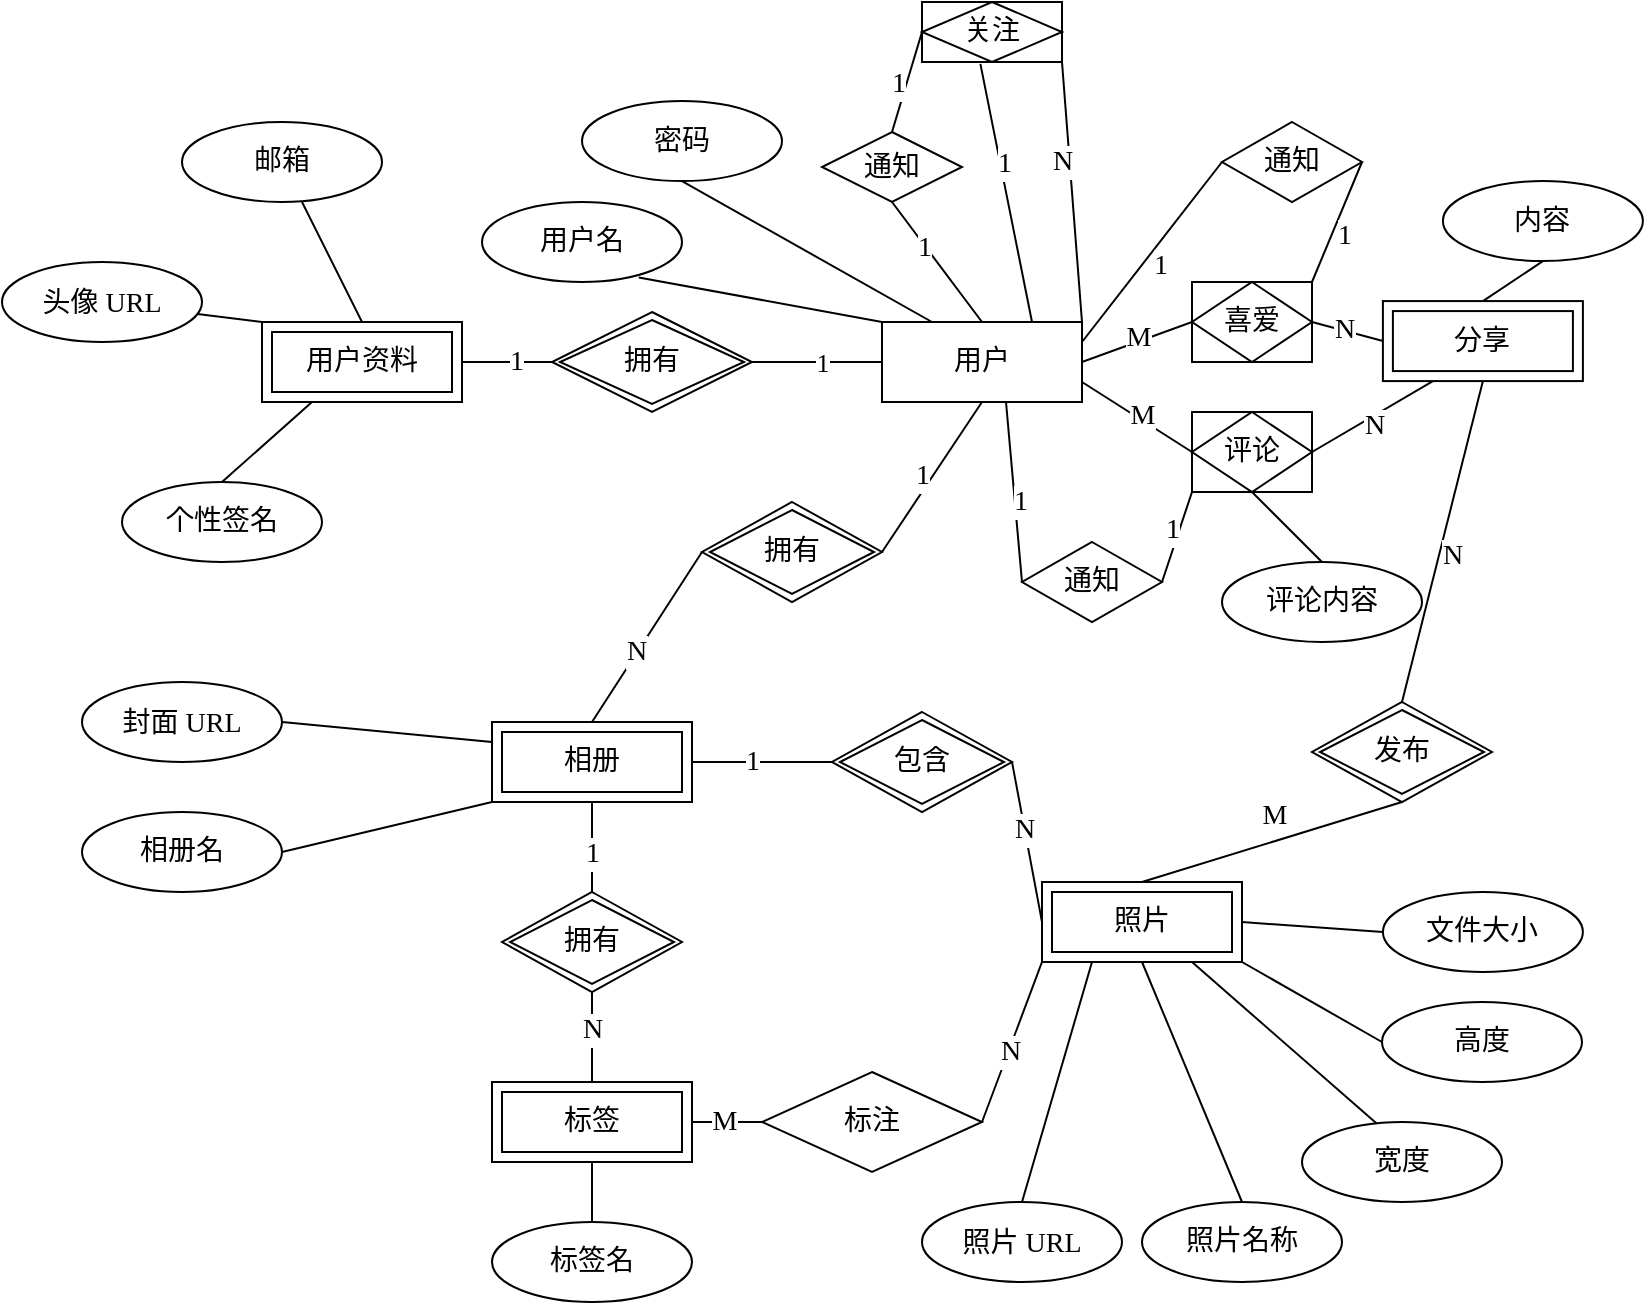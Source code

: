 <mxfile version="21.3.0" type="github">
  <diagram id="R2lEEEUBdFMjLlhIrx00" name="Page-1">
    <mxGraphModel dx="1283" dy="749" grid="1" gridSize="10" guides="1" tooltips="1" connect="1" arrows="1" fold="1" page="1" pageScale="1" pageWidth="850" pageHeight="1100" math="0" shadow="0" extFonts="Permanent Marker^https://fonts.googleapis.com/css?family=Permanent+Marker">
      <root>
        <mxCell id="0" />
        <mxCell id="1" parent="0" />
        <mxCell id="U6xVS8FBkHO1pYgC3Y__-1" value="&lt;font face=&quot;宋体&quot;&gt;&lt;span style=&quot;font-size: 14px;&quot;&gt;用户&lt;/span&gt;&lt;/font&gt;" style="whiteSpace=wrap;html=1;align=center;" parent="1" vertex="1">
          <mxGeometry x="450" y="190" width="100" height="40" as="geometry" />
        </mxCell>
        <mxCell id="U6xVS8FBkHO1pYgC3Y__-4" value="&lt;font face=&quot;宋体&quot;&gt;&lt;font style=&quot;font-size: 14px;&quot;&gt;用户&lt;/font&gt;&lt;font style=&quot;font-size: 14px;&quot;&gt;名&lt;/font&gt;&lt;/font&gt;" style="ellipse;whiteSpace=wrap;html=1;align=center;" parent="1" vertex="1">
          <mxGeometry x="250" y="130" width="100" height="40" as="geometry" />
        </mxCell>
        <mxCell id="U6xVS8FBkHO1pYgC3Y__-5" value="&lt;font face=&quot;宋体&quot;&gt;&lt;span style=&quot;font-size: 14px;&quot;&gt;密码&lt;/span&gt;&lt;/font&gt;" style="ellipse;whiteSpace=wrap;html=1;align=center;" parent="1" vertex="1">
          <mxGeometry x="300" y="79.54" width="100" height="40" as="geometry" />
        </mxCell>
        <mxCell id="U6xVS8FBkHO1pYgC3Y__-6" value="&lt;span style=&quot;font-size: 14px;&quot;&gt;&lt;font face=&quot;宋体&quot;&gt;头像&lt;/font&gt;&lt;font face=&quot;Times New Roman&quot;&gt;&amp;nbsp;URL&lt;/font&gt;&lt;/span&gt;" style="ellipse;whiteSpace=wrap;html=1;align=center;" parent="1" vertex="1">
          <mxGeometry x="10" y="160" width="100" height="40" as="geometry" />
        </mxCell>
        <mxCell id="U6xVS8FBkHO1pYgC3Y__-8" value="&lt;font face=&quot;宋体&quot;&gt;&lt;span style=&quot;font-size: 14px;&quot;&gt;邮箱&lt;/span&gt;&lt;/font&gt;" style="ellipse;whiteSpace=wrap;html=1;align=center;" parent="1" vertex="1">
          <mxGeometry x="100" y="90" width="100" height="40" as="geometry" />
        </mxCell>
        <mxCell id="U6xVS8FBkHO1pYgC3Y__-10" value="&lt;font face=&quot;宋体&quot;&gt;&lt;span style=&quot;font-size: 14px;&quot;&gt;个性签名&lt;/span&gt;&lt;/font&gt;" style="ellipse;whiteSpace=wrap;html=1;align=center;" parent="1" vertex="1">
          <mxGeometry x="70" y="270" width="100" height="40" as="geometry" />
        </mxCell>
        <mxCell id="U6xVS8FBkHO1pYgC3Y__-11" value="" style="endArrow=none;html=1;rounded=0;exitX=0.5;exitY=0;exitDx=0;exitDy=0;" parent="1" source="U6xVS8FBkHO1pYgC3Y__-24" edge="1">
          <mxGeometry relative="1" as="geometry">
            <mxPoint x="190" y="190" as="sourcePoint" />
            <mxPoint x="160" y="130" as="targetPoint" />
          </mxGeometry>
        </mxCell>
        <mxCell id="U6xVS8FBkHO1pYgC3Y__-12" value="" style="endArrow=none;html=1;rounded=0;exitX=0;exitY=0;exitDx=0;exitDy=0;" parent="1" source="U6xVS8FBkHO1pYgC3Y__-24" target="U6xVS8FBkHO1pYgC3Y__-6" edge="1">
          <mxGeometry relative="1" as="geometry">
            <mxPoint x="140" y="190" as="sourcePoint" />
            <mxPoint x="460" y="280" as="targetPoint" />
          </mxGeometry>
        </mxCell>
        <mxCell id="U6xVS8FBkHO1pYgC3Y__-15" value="" style="endArrow=none;html=1;rounded=0;entryX=0.25;entryY=1;entryDx=0;entryDy=0;exitX=0.5;exitY=0;exitDx=0;exitDy=0;" parent="1" source="U6xVS8FBkHO1pYgC3Y__-10" target="U6xVS8FBkHO1pYgC3Y__-24" edge="1">
          <mxGeometry relative="1" as="geometry">
            <mxPoint x="100" y="250" as="sourcePoint" />
            <mxPoint x="165" y="230" as="targetPoint" />
          </mxGeometry>
        </mxCell>
        <mxCell id="U6xVS8FBkHO1pYgC3Y__-16" value="" style="endArrow=none;html=1;rounded=0;exitX=0;exitY=0;exitDx=0;exitDy=0;entryX=0.784;entryY=0.943;entryDx=0;entryDy=0;entryPerimeter=0;" parent="1" source="U6xVS8FBkHO1pYgC3Y__-1" target="U6xVS8FBkHO1pYgC3Y__-4" edge="1">
          <mxGeometry relative="1" as="geometry">
            <mxPoint x="300" y="280" as="sourcePoint" />
            <mxPoint x="393" y="162" as="targetPoint" />
          </mxGeometry>
        </mxCell>
        <mxCell id="U6xVS8FBkHO1pYgC3Y__-17" value="" style="endArrow=none;html=1;rounded=0;entryX=0.5;entryY=1;entryDx=0;entryDy=0;exitX=0.25;exitY=0;exitDx=0;exitDy=0;" parent="1" source="U6xVS8FBkHO1pYgC3Y__-1" target="U6xVS8FBkHO1pYgC3Y__-5" edge="1">
          <mxGeometry relative="1" as="geometry">
            <mxPoint x="300" y="280" as="sourcePoint" />
            <mxPoint x="460" y="280" as="targetPoint" />
          </mxGeometry>
        </mxCell>
        <mxCell id="U6xVS8FBkHO1pYgC3Y__-18" value="" style="endArrow=none;html=1;rounded=0;exitX=1;exitY=0.5;exitDx=0;exitDy=0;entryX=0;entryY=0.5;entryDx=0;entryDy=0;" parent="1" source="U6xVS8FBkHO1pYgC3Y__-24" target="U6xVS8FBkHO1pYgC3Y__-27" edge="1">
          <mxGeometry relative="1" as="geometry">
            <mxPoint x="240" y="210" as="sourcePoint" />
            <mxPoint x="300" y="215" as="targetPoint" />
          </mxGeometry>
        </mxCell>
        <mxCell id="U6xVS8FBkHO1pYgC3Y__-19" value="" style="resizable=0;html=1;whiteSpace=wrap;align=left;verticalAlign=bottom;" parent="U6xVS8FBkHO1pYgC3Y__-18" connectable="0" vertex="1">
          <mxGeometry x="-1" relative="1" as="geometry">
            <mxPoint x="10" y="-10" as="offset" />
          </mxGeometry>
        </mxCell>
        <mxCell id="U6xVS8FBkHO1pYgC3Y__-20" value="" style="resizable=0;html=1;whiteSpace=wrap;align=right;verticalAlign=bottom;" parent="U6xVS8FBkHO1pYgC3Y__-18" connectable="0" vertex="1">
          <mxGeometry x="1" relative="1" as="geometry" />
        </mxCell>
        <mxCell id="U6xVS8FBkHO1pYgC3Y__-58" value="&lt;font face=&quot;Times New Roman&quot; style=&quot;font-size: 14px;&quot;&gt;1&lt;/font&gt;" style="edgeLabel;html=1;align=center;verticalAlign=middle;resizable=0;points=[];" parent="U6xVS8FBkHO1pYgC3Y__-18" vertex="1" connectable="0">
          <mxGeometry x="0.185" relative="1" as="geometry">
            <mxPoint as="offset" />
          </mxGeometry>
        </mxCell>
        <mxCell id="U6xVS8FBkHO1pYgC3Y__-22" value="" style="endArrow=none;html=1;rounded=0;exitX=1;exitY=0.5;exitDx=0;exitDy=0;entryX=0;entryY=0.5;entryDx=0;entryDy=0;" parent="1" source="U6xVS8FBkHO1pYgC3Y__-27" target="U6xVS8FBkHO1pYgC3Y__-1" edge="1">
          <mxGeometry relative="1" as="geometry">
            <mxPoint x="390" y="215" as="sourcePoint" />
            <mxPoint x="460" y="270" as="targetPoint" />
          </mxGeometry>
        </mxCell>
        <mxCell id="U6xVS8FBkHO1pYgC3Y__-57" value="&lt;font face=&quot;Times New Roman&quot; style=&quot;font-size: 13px;&quot;&gt;1&lt;/font&gt;" style="edgeLabel;html=1;align=center;verticalAlign=middle;resizable=0;points=[];" parent="U6xVS8FBkHO1pYgC3Y__-22" vertex="1" connectable="0">
          <mxGeometry x="0.282" y="-4" relative="1" as="geometry">
            <mxPoint x="-7" y="-4" as="offset" />
          </mxGeometry>
        </mxCell>
        <mxCell id="U6xVS8FBkHO1pYgC3Y__-24" value="&lt;font face=&quot;宋体&quot; style=&quot;font-size: 14px;&quot;&gt;用户资料&lt;/font&gt;" style="shape=ext;margin=3;double=1;whiteSpace=wrap;html=1;align=center;" parent="1" vertex="1">
          <mxGeometry x="140" y="190" width="100" height="40" as="geometry" />
        </mxCell>
        <mxCell id="U6xVS8FBkHO1pYgC3Y__-27" value="&lt;font face=&quot;宋体&quot; style=&quot;font-size: 14px;&quot;&gt;拥有&lt;/font&gt;" style="shape=rhombus;double=1;perimeter=rhombusPerimeter;whiteSpace=wrap;html=1;align=center;" parent="1" vertex="1">
          <mxGeometry x="285" y="185" width="100" height="50" as="geometry" />
        </mxCell>
        <mxCell id="U6xVS8FBkHO1pYgC3Y__-28" value="&lt;font face=&quot;宋体&quot;&gt;&lt;span style=&quot;font-size: 14px;&quot;&gt;相册&lt;/span&gt;&lt;/font&gt;" style="shape=ext;margin=3;double=1;whiteSpace=wrap;html=1;align=center;" parent="1" vertex="1">
          <mxGeometry x="255" y="390" width="100" height="40" as="geometry" />
        </mxCell>
        <mxCell id="U6xVS8FBkHO1pYgC3Y__-29" value="&lt;span style=&quot;font-size: 14px;&quot;&gt;&lt;font face=&quot;宋体&quot;&gt;封面&lt;/font&gt;&lt;font face=&quot;Times New Roman&quot;&gt; URL&lt;/font&gt;&lt;/span&gt;" style="ellipse;whiteSpace=wrap;html=1;align=center;" parent="1" vertex="1">
          <mxGeometry x="50" y="370" width="100" height="40" as="geometry" />
        </mxCell>
        <mxCell id="U6xVS8FBkHO1pYgC3Y__-30" value="&lt;font face=&quot;宋体&quot;&gt;&lt;span style=&quot;font-size: 14px;&quot;&gt;相册名&lt;/span&gt;&lt;/font&gt;" style="ellipse;whiteSpace=wrap;html=1;align=center;" parent="1" vertex="1">
          <mxGeometry x="50" y="435" width="100" height="40" as="geometry" />
        </mxCell>
        <mxCell id="U6xVS8FBkHO1pYgC3Y__-31" value="" style="endArrow=none;html=1;rounded=0;entryX=1;entryY=0.5;entryDx=0;entryDy=0;exitX=0;exitY=0.25;exitDx=0;exitDy=0;" parent="1" source="U6xVS8FBkHO1pYgC3Y__-28" target="U6xVS8FBkHO1pYgC3Y__-29" edge="1">
          <mxGeometry relative="1" as="geometry">
            <mxPoint x="210" y="330" as="sourcePoint" />
            <mxPoint x="370" y="330" as="targetPoint" />
          </mxGeometry>
        </mxCell>
        <mxCell id="U6xVS8FBkHO1pYgC3Y__-32" value="" style="endArrow=none;html=1;rounded=0;entryX=1;entryY=0.5;entryDx=0;entryDy=0;exitX=0;exitY=1;exitDx=0;exitDy=0;" parent="1" source="U6xVS8FBkHO1pYgC3Y__-28" target="U6xVS8FBkHO1pYgC3Y__-30" edge="1">
          <mxGeometry relative="1" as="geometry">
            <mxPoint x="210" y="330" as="sourcePoint" />
            <mxPoint x="370" y="330" as="targetPoint" />
          </mxGeometry>
        </mxCell>
        <mxCell id="U6xVS8FBkHO1pYgC3Y__-33" value="&lt;font face=&quot;宋体&quot; style=&quot;font-size: 14px;&quot;&gt;拥有&lt;/font&gt;" style="shape=rhombus;double=1;perimeter=rhombusPerimeter;whiteSpace=wrap;html=1;align=center;" parent="1" vertex="1">
          <mxGeometry x="360" y="280" width="90" height="50" as="geometry" />
        </mxCell>
        <mxCell id="U6xVS8FBkHO1pYgC3Y__-34" value="" style="endArrow=none;html=1;rounded=0;entryX=0.5;entryY=1;entryDx=0;entryDy=0;exitX=1;exitY=0.5;exitDx=0;exitDy=0;" parent="1" source="U6xVS8FBkHO1pYgC3Y__-33" target="U6xVS8FBkHO1pYgC3Y__-1" edge="1">
          <mxGeometry relative="1" as="geometry">
            <mxPoint x="290" y="290" as="sourcePoint" />
            <mxPoint x="450" y="290" as="targetPoint" />
          </mxGeometry>
        </mxCell>
        <mxCell id="U6xVS8FBkHO1pYgC3Y__-60" value="&lt;font face=&quot;Times New Roman&quot; style=&quot;font-size: 14px;&quot;&gt;1&lt;/font&gt;" style="edgeLabel;html=1;align=center;verticalAlign=middle;resizable=0;points=[];" parent="U6xVS8FBkHO1pYgC3Y__-34" vertex="1" connectable="0">
          <mxGeometry x="0.045" y="-2" relative="1" as="geometry">
            <mxPoint x="-8" as="offset" />
          </mxGeometry>
        </mxCell>
        <mxCell id="U6xVS8FBkHO1pYgC3Y__-36" value="" style="endArrow=none;html=1;rounded=0;entryX=0.5;entryY=0;entryDx=0;entryDy=0;exitX=0;exitY=0.5;exitDx=0;exitDy=0;" parent="1" source="U6xVS8FBkHO1pYgC3Y__-33" target="U6xVS8FBkHO1pYgC3Y__-28" edge="1">
          <mxGeometry relative="1" as="geometry">
            <mxPoint x="290" y="290" as="sourcePoint" />
            <mxPoint x="450" y="290" as="targetPoint" />
          </mxGeometry>
        </mxCell>
        <mxCell id="U6xVS8FBkHO1pYgC3Y__-61" value="&lt;font face=&quot;Times New Roman&quot; style=&quot;font-size: 14px;&quot;&gt;N&lt;/font&gt;" style="edgeLabel;html=1;align=center;verticalAlign=middle;resizable=0;points=[];" parent="U6xVS8FBkHO1pYgC3Y__-36" vertex="1" connectable="0">
          <mxGeometry x="0.18" y="-1" relative="1" as="geometry">
            <mxPoint as="offset" />
          </mxGeometry>
        </mxCell>
        <mxCell id="U6xVS8FBkHO1pYgC3Y__-38" value="&lt;font face=&quot;宋体&quot;&gt;&lt;span style=&quot;font-size: 14px;&quot;&gt;照片&lt;/span&gt;&lt;/font&gt;" style="shape=ext;margin=3;double=1;whiteSpace=wrap;html=1;align=center;" parent="1" vertex="1">
          <mxGeometry x="530" y="470" width="100" height="40" as="geometry" />
        </mxCell>
        <mxCell id="U6xVS8FBkHO1pYgC3Y__-39" value="&lt;span style=&quot;font-size: 14px;&quot;&gt;&lt;font face=&quot;宋体&quot;&gt;照片&lt;/font&gt;&lt;font face=&quot;Times New Roman&quot;&gt; URL&lt;/font&gt;&lt;/span&gt;" style="ellipse;whiteSpace=wrap;html=1;align=center;" parent="1" vertex="1">
          <mxGeometry x="470" y="630" width="100" height="40" as="geometry" />
        </mxCell>
        <mxCell id="U6xVS8FBkHO1pYgC3Y__-40" value="&lt;font face=&quot;宋体&quot;&gt;&lt;span style=&quot;font-size: 14px;&quot;&gt;宽度&lt;/span&gt;&lt;/font&gt;" style="ellipse;whiteSpace=wrap;html=1;align=center;" parent="1" vertex="1">
          <mxGeometry x="660" y="590" width="100" height="40" as="geometry" />
        </mxCell>
        <mxCell id="U6xVS8FBkHO1pYgC3Y__-41" value="&lt;font face=&quot;宋体&quot;&gt;&lt;span style=&quot;font-size: 14px;&quot;&gt;高度&lt;/span&gt;&lt;/font&gt;" style="ellipse;whiteSpace=wrap;html=1;align=center;" parent="1" vertex="1">
          <mxGeometry x="700" y="530" width="100" height="40" as="geometry" />
        </mxCell>
        <mxCell id="U6xVS8FBkHO1pYgC3Y__-42" value="" style="endArrow=none;html=1;rounded=0;exitX=0.5;exitY=0;exitDx=0;exitDy=0;entryX=0.25;entryY=1;entryDx=0;entryDy=0;" parent="1" source="U6xVS8FBkHO1pYgC3Y__-39" target="U6xVS8FBkHO1pYgC3Y__-38" edge="1">
          <mxGeometry relative="1" as="geometry">
            <mxPoint x="250" y="440" as="sourcePoint" />
            <mxPoint x="410" y="440" as="targetPoint" />
          </mxGeometry>
        </mxCell>
        <mxCell id="U6xVS8FBkHO1pYgC3Y__-44" value="" style="endArrow=none;html=1;rounded=0;exitX=0.372;exitY=0.017;exitDx=0;exitDy=0;exitPerimeter=0;entryX=0.75;entryY=1;entryDx=0;entryDy=0;" parent="1" source="U6xVS8FBkHO1pYgC3Y__-40" target="U6xVS8FBkHO1pYgC3Y__-38" edge="1">
          <mxGeometry relative="1" as="geometry">
            <mxPoint x="250" y="440" as="sourcePoint" />
            <mxPoint x="610" y="500" as="targetPoint" />
          </mxGeometry>
        </mxCell>
        <mxCell id="U6xVS8FBkHO1pYgC3Y__-45" value="" style="endArrow=none;html=1;rounded=0;exitX=0;exitY=0.5;exitDx=0;exitDy=0;entryX=1;entryY=1;entryDx=0;entryDy=0;" parent="1" source="U6xVS8FBkHO1pYgC3Y__-41" target="U6xVS8FBkHO1pYgC3Y__-38" edge="1">
          <mxGeometry relative="1" as="geometry">
            <mxPoint x="250" y="440" as="sourcePoint" />
            <mxPoint x="410" y="440" as="targetPoint" />
          </mxGeometry>
        </mxCell>
        <mxCell id="U6xVS8FBkHO1pYgC3Y__-46" value="&lt;font face=&quot;宋体&quot;&gt;&lt;span style=&quot;font-size: 14px;&quot;&gt;文件大小&lt;/span&gt;&lt;/font&gt;" style="ellipse;whiteSpace=wrap;html=1;align=center;" parent="1" vertex="1">
          <mxGeometry x="700.45" y="475" width="100" height="40" as="geometry" />
        </mxCell>
        <mxCell id="U6xVS8FBkHO1pYgC3Y__-47" value="" style="endArrow=none;html=1;rounded=0;exitX=0;exitY=0.5;exitDx=0;exitDy=0;entryX=1;entryY=0.5;entryDx=0;entryDy=0;" parent="1" source="U6xVS8FBkHO1pYgC3Y__-46" target="U6xVS8FBkHO1pYgC3Y__-38" edge="1">
          <mxGeometry relative="1" as="geometry">
            <mxPoint x="697.2" y="459.56" as="sourcePoint" />
            <mxPoint x="630" y="470" as="targetPoint" />
          </mxGeometry>
        </mxCell>
        <mxCell id="U6xVS8FBkHO1pYgC3Y__-48" value="&lt;font face=&quot;宋体&quot; style=&quot;font-size: 14px;&quot;&gt;包含&lt;/font&gt;" style="shape=rhombus;double=1;perimeter=rhombusPerimeter;whiteSpace=wrap;html=1;align=center;" parent="1" vertex="1">
          <mxGeometry x="425" y="385" width="90" height="50" as="geometry" />
        </mxCell>
        <mxCell id="U6xVS8FBkHO1pYgC3Y__-53" value="" style="endArrow=none;html=1;rounded=0;entryX=0;entryY=0.5;entryDx=0;entryDy=0;exitX=1;exitY=0.5;exitDx=0;exitDy=0;" parent="1" source="U6xVS8FBkHO1pYgC3Y__-28" target="U6xVS8FBkHO1pYgC3Y__-48" edge="1">
          <mxGeometry relative="1" as="geometry">
            <mxPoint x="120" y="370" as="sourcePoint" />
            <mxPoint x="280" y="370" as="targetPoint" />
          </mxGeometry>
        </mxCell>
        <mxCell id="U6xVS8FBkHO1pYgC3Y__-54" value="&lt;font face=&quot;Times New Roman&quot; style=&quot;font-size: 14px;&quot;&gt;1&lt;/font&gt;" style="edgeLabel;html=1;align=center;verticalAlign=middle;resizable=0;points=[];" parent="U6xVS8FBkHO1pYgC3Y__-53" vertex="1" connectable="0">
          <mxGeometry x="-0.432" relative="1" as="geometry">
            <mxPoint x="10" as="offset" />
          </mxGeometry>
        </mxCell>
        <mxCell id="U6xVS8FBkHO1pYgC3Y__-55" value="" style="endArrow=none;html=1;rounded=0;exitX=0;exitY=0.5;exitDx=0;exitDy=0;entryX=1;entryY=0.5;entryDx=0;entryDy=0;" parent="1" source="U6xVS8FBkHO1pYgC3Y__-38" target="U6xVS8FBkHO1pYgC3Y__-48" edge="1">
          <mxGeometry relative="1" as="geometry">
            <mxPoint x="120" y="450" as="sourcePoint" />
            <mxPoint x="280" y="450" as="targetPoint" />
          </mxGeometry>
        </mxCell>
        <mxCell id="U6xVS8FBkHO1pYgC3Y__-56" value="&lt;font face=&quot;Times New Roman&quot; style=&quot;font-size: 14px;&quot;&gt;N&lt;/font&gt;" style="edgeLabel;html=1;align=center;verticalAlign=middle;resizable=0;points=[];" parent="U6xVS8FBkHO1pYgC3Y__-55" vertex="1" connectable="0">
          <mxGeometry x="0.167" relative="1" as="geometry">
            <mxPoint as="offset" />
          </mxGeometry>
        </mxCell>
        <mxCell id="U6xVS8FBkHO1pYgC3Y__-62" value="&lt;font face=&quot;宋体&quot;&gt;&lt;span style=&quot;font-size: 14px;&quot;&gt;照片名称&lt;/span&gt;&lt;/font&gt;" style="ellipse;whiteSpace=wrap;html=1;align=center;" parent="1" vertex="1">
          <mxGeometry x="580" y="630" width="100" height="40" as="geometry" />
        </mxCell>
        <mxCell id="U6xVS8FBkHO1pYgC3Y__-63" value="" style="endArrow=none;html=1;rounded=0;exitX=0.5;exitY=0;exitDx=0;exitDy=0;entryX=0.5;entryY=1;entryDx=0;entryDy=0;" parent="1" source="U6xVS8FBkHO1pYgC3Y__-62" target="U6xVS8FBkHO1pYgC3Y__-38" edge="1">
          <mxGeometry relative="1" as="geometry">
            <mxPoint x="707" y="581" as="sourcePoint" />
            <mxPoint x="626" y="520" as="targetPoint" />
          </mxGeometry>
        </mxCell>
        <mxCell id="U6xVS8FBkHO1pYgC3Y__-64" value="&lt;font face=&quot;宋体&quot;&gt;&lt;span style=&quot;font-size: 14px;&quot;&gt;标签&lt;/span&gt;&lt;/font&gt;" style="shape=ext;margin=3;double=1;whiteSpace=wrap;html=1;align=center;" parent="1" vertex="1">
          <mxGeometry x="255" y="570" width="100" height="40" as="geometry" />
        </mxCell>
        <mxCell id="U6xVS8FBkHO1pYgC3Y__-65" value="&lt;font face=&quot;宋体&quot;&gt;&lt;span style=&quot;font-size: 14px;&quot;&gt;标签名&lt;/span&gt;&lt;/font&gt;" style="ellipse;whiteSpace=wrap;html=1;align=center;" parent="1" vertex="1">
          <mxGeometry x="255" y="640" width="100" height="40" as="geometry" />
        </mxCell>
        <mxCell id="U6xVS8FBkHO1pYgC3Y__-66" value="" style="endArrow=none;html=1;rounded=0;exitX=0.5;exitY=0;exitDx=0;exitDy=0;entryX=0.5;entryY=1;entryDx=0;entryDy=0;" parent="1" source="U6xVS8FBkHO1pYgC3Y__-65" target="U6xVS8FBkHO1pYgC3Y__-64" edge="1">
          <mxGeometry relative="1" as="geometry">
            <mxPoint x="160" y="530" as="sourcePoint" />
            <mxPoint x="320" y="530" as="targetPoint" />
          </mxGeometry>
        </mxCell>
        <mxCell id="U6xVS8FBkHO1pYgC3Y__-67" value="&lt;font face=&quot;宋体&quot; style=&quot;font-size: 14px;&quot;&gt;拥有&lt;/font&gt;" style="shape=rhombus;double=1;perimeter=rhombusPerimeter;whiteSpace=wrap;html=1;align=center;" parent="1" vertex="1">
          <mxGeometry x="260" y="475" width="90" height="50" as="geometry" />
        </mxCell>
        <mxCell id="U6xVS8FBkHO1pYgC3Y__-68" value="" style="endArrow=none;html=1;rounded=0;entryX=0.5;entryY=0;entryDx=0;entryDy=0;exitX=0.5;exitY=1;exitDx=0;exitDy=0;" parent="1" source="U6xVS8FBkHO1pYgC3Y__-28" target="U6xVS8FBkHO1pYgC3Y__-67" edge="1">
          <mxGeometry relative="1" as="geometry">
            <mxPoint x="365" y="420" as="sourcePoint" />
            <mxPoint x="410" y="420" as="targetPoint" />
          </mxGeometry>
        </mxCell>
        <mxCell id="U6xVS8FBkHO1pYgC3Y__-69" value="&lt;font face=&quot;Times New Roman&quot; style=&quot;font-size: 14px;&quot;&gt;1&lt;/font&gt;" style="edgeLabel;html=1;align=center;verticalAlign=middle;resizable=0;points=[];" parent="U6xVS8FBkHO1pYgC3Y__-68" vertex="1" connectable="0">
          <mxGeometry x="-0.432" relative="1" as="geometry">
            <mxPoint y="13" as="offset" />
          </mxGeometry>
        </mxCell>
        <mxCell id="U6xVS8FBkHO1pYgC3Y__-70" value="" style="endArrow=none;html=1;rounded=0;exitX=0.5;exitY=0;exitDx=0;exitDy=0;entryX=0.5;entryY=1;entryDx=0;entryDy=0;" parent="1" source="U6xVS8FBkHO1pYgC3Y__-64" target="U6xVS8FBkHO1pYgC3Y__-67" edge="1">
          <mxGeometry relative="1" as="geometry">
            <mxPoint x="345" y="559.44" as="sourcePoint" />
            <mxPoint x="305" y="559.44" as="targetPoint" />
          </mxGeometry>
        </mxCell>
        <mxCell id="U6xVS8FBkHO1pYgC3Y__-71" value="&lt;font face=&quot;Times New Roman&quot; style=&quot;font-size: 14px;&quot;&gt;N&lt;/font&gt;" style="edgeLabel;html=1;align=center;verticalAlign=middle;resizable=0;points=[];" parent="U6xVS8FBkHO1pYgC3Y__-70" vertex="1" connectable="0">
          <mxGeometry x="0.167" relative="1" as="geometry">
            <mxPoint as="offset" />
          </mxGeometry>
        </mxCell>
        <mxCell id="U6xVS8FBkHO1pYgC3Y__-72" value="&lt;font face=&quot;宋体&quot;&gt;&lt;span style=&quot;font-size: 14px;&quot;&gt;标注&lt;/span&gt;&lt;/font&gt;" style="shape=rhombus;perimeter=rhombusPerimeter;whiteSpace=wrap;html=1;align=center;" parent="1" vertex="1">
          <mxGeometry x="390" y="565" width="110" height="50" as="geometry" />
        </mxCell>
        <mxCell id="U6xVS8FBkHO1pYgC3Y__-73" value="" style="endArrow=none;html=1;rounded=0;exitX=0;exitY=1;exitDx=0;exitDy=0;entryX=1;entryY=0.5;entryDx=0;entryDy=0;" parent="1" source="U6xVS8FBkHO1pYgC3Y__-38" target="U6xVS8FBkHO1pYgC3Y__-72" edge="1">
          <mxGeometry relative="1" as="geometry">
            <mxPoint x="315" y="660" as="sourcePoint" />
            <mxPoint x="455" y="565" as="targetPoint" />
          </mxGeometry>
        </mxCell>
        <mxCell id="U6xVS8FBkHO1pYgC3Y__-74" value="&lt;font face=&quot;Times New Roman&quot; style=&quot;font-size: 14px;&quot;&gt;N&lt;/font&gt;" style="edgeLabel;html=1;align=center;verticalAlign=middle;resizable=0;points=[];" parent="U6xVS8FBkHO1pYgC3Y__-73" vertex="1" connectable="0">
          <mxGeometry x="0.167" relative="1" as="geometry">
            <mxPoint x="1" y="-2" as="offset" />
          </mxGeometry>
        </mxCell>
        <mxCell id="U6xVS8FBkHO1pYgC3Y__-75" value="" style="endArrow=none;html=1;rounded=0;exitX=0;exitY=0.5;exitDx=0;exitDy=0;entryX=1;entryY=0.5;entryDx=0;entryDy=0;" parent="1" source="U6xVS8FBkHO1pYgC3Y__-72" target="U6xVS8FBkHO1pYgC3Y__-64" edge="1">
          <mxGeometry relative="1" as="geometry">
            <mxPoint x="540" y="440" as="sourcePoint" />
            <mxPoint x="450" y="520" as="targetPoint" />
          </mxGeometry>
        </mxCell>
        <mxCell id="U6xVS8FBkHO1pYgC3Y__-76" value="&lt;font face=&quot;Times New Roman&quot; style=&quot;font-size: 14px;&quot;&gt;M&lt;/font&gt;" style="edgeLabel;html=1;align=center;verticalAlign=middle;resizable=0;points=[];" parent="U6xVS8FBkHO1pYgC3Y__-75" vertex="1" connectable="0">
          <mxGeometry x="0.167" relative="1" as="geometry">
            <mxPoint x="1" as="offset" />
          </mxGeometry>
        </mxCell>
        <mxCell id="U6xVS8FBkHO1pYgC3Y__-77" style="edgeStyle=orthogonalEdgeStyle;rounded=0;orthogonalLoop=1;jettySize=auto;html=1;exitX=0.5;exitY=1;exitDx=0;exitDy=0;" parent="1" source="U6xVS8FBkHO1pYgC3Y__-72" target="U6xVS8FBkHO1pYgC3Y__-72" edge="1">
          <mxGeometry relative="1" as="geometry" />
        </mxCell>
        <mxCell id="U6xVS8FBkHO1pYgC3Y__-78" value="&lt;font face=&quot;宋体&quot;&gt;&lt;span style=&quot;font-size: 14px;&quot;&gt;分享&lt;/span&gt;&lt;/font&gt;" style="shape=ext;margin=3;double=1;whiteSpace=wrap;html=1;align=center;" parent="1" vertex="1">
          <mxGeometry x="700.45" y="179.54" width="100" height="40" as="geometry" />
        </mxCell>
        <mxCell id="U6xVS8FBkHO1pYgC3Y__-79" value="&lt;font face=&quot;宋体&quot; style=&quot;font-size: 14px;&quot;&gt;发布&lt;/font&gt;" style="shape=rhombus;double=1;perimeter=rhombusPerimeter;whiteSpace=wrap;html=1;align=center;" parent="1" vertex="1">
          <mxGeometry x="665" y="380" width="90" height="50" as="geometry" />
        </mxCell>
        <mxCell id="U6xVS8FBkHO1pYgC3Y__-81" value="" style="endArrow=none;html=1;rounded=0;entryX=0.5;entryY=0;entryDx=0;entryDy=0;exitX=0.5;exitY=1;exitDx=0;exitDy=0;" parent="1" source="U6xVS8FBkHO1pYgC3Y__-79" target="U6xVS8FBkHO1pYgC3Y__-38" edge="1">
          <mxGeometry relative="1" as="geometry">
            <mxPoint x="370" y="315" as="sourcePoint" />
            <mxPoint x="315" y="400" as="targetPoint" />
          </mxGeometry>
        </mxCell>
        <mxCell id="U6xVS8FBkHO1pYgC3Y__-82" value="&lt;font face=&quot;Times New Roman&quot; style=&quot;font-size: 14px;&quot;&gt;M&lt;/font&gt;" style="edgeLabel;html=1;align=center;verticalAlign=middle;resizable=0;points=[];" parent="U6xVS8FBkHO1pYgC3Y__-81" vertex="1" connectable="0">
          <mxGeometry x="0.18" y="-1" relative="1" as="geometry">
            <mxPoint x="13" y="-16" as="offset" />
          </mxGeometry>
        </mxCell>
        <mxCell id="U6xVS8FBkHO1pYgC3Y__-83" value="" style="endArrow=none;html=1;rounded=0;entryX=0.5;entryY=0;entryDx=0;entryDy=0;exitX=0.5;exitY=1;exitDx=0;exitDy=0;" parent="1" source="U6xVS8FBkHO1pYgC3Y__-78" target="U6xVS8FBkHO1pYgC3Y__-79" edge="1">
          <mxGeometry relative="1" as="geometry">
            <mxPoint x="600" y="310" as="sourcePoint" />
            <mxPoint x="455" y="395" as="targetPoint" />
          </mxGeometry>
        </mxCell>
        <mxCell id="U6xVS8FBkHO1pYgC3Y__-84" value="&lt;font face=&quot;Times New Roman&quot; style=&quot;font-size: 14px;&quot;&gt;N&lt;/font&gt;" style="edgeLabel;html=1;align=center;verticalAlign=middle;resizable=0;points=[];" parent="U6xVS8FBkHO1pYgC3Y__-83" vertex="1" connectable="0">
          <mxGeometry x="0.18" y="-1" relative="1" as="geometry">
            <mxPoint x="9" y="-7" as="offset" />
          </mxGeometry>
        </mxCell>
        <mxCell id="U6xVS8FBkHO1pYgC3Y__-85" value="&lt;font face=&quot;宋体&quot;&gt;&lt;span style=&quot;font-size: 14px;&quot;&gt;内容&lt;/span&gt;&lt;/font&gt;" style="ellipse;whiteSpace=wrap;html=1;align=center;" parent="1" vertex="1">
          <mxGeometry x="730.45" y="119.54" width="100" height="40" as="geometry" />
        </mxCell>
        <mxCell id="U6xVS8FBkHO1pYgC3Y__-86" value="" style="endArrow=none;html=1;rounded=0;exitX=0.5;exitY=0;exitDx=0;exitDy=0;entryX=0.5;entryY=1;entryDx=0;entryDy=0;" parent="1" source="U6xVS8FBkHO1pYgC3Y__-78" target="U6xVS8FBkHO1pYgC3Y__-85" edge="1">
          <mxGeometry relative="1" as="geometry">
            <mxPoint x="460.45" y="324.54" as="sourcePoint" />
            <mxPoint x="710.45" y="149.54" as="targetPoint" />
          </mxGeometry>
        </mxCell>
        <mxCell id="U6xVS8FBkHO1pYgC3Y__-89" value="" style="endArrow=none;html=1;rounded=0;entryX=0;entryY=0.5;entryDx=0;entryDy=0;exitX=1;exitY=0.5;exitDx=0;exitDy=0;" parent="1" source="U6xVS8FBkHO1pYgC3Y__-1" target="SxoQsIVTV5Mz6jUf_GBf-5" edge="1">
          <mxGeometry relative="1" as="geometry">
            <mxPoint x="190" y="380" as="sourcePoint" />
            <mxPoint x="595" y="182.5" as="targetPoint" />
          </mxGeometry>
        </mxCell>
        <mxCell id="U6xVS8FBkHO1pYgC3Y__-91" value="&lt;font face=&quot;Times New Roman&quot;&gt;&lt;span style=&quot;font-size: 14px;&quot;&gt;M&lt;/span&gt;&lt;/font&gt;" style="edgeLabel;html=1;align=center;verticalAlign=middle;resizable=0;points=[];" parent="U6xVS8FBkHO1pYgC3Y__-89" vertex="1" connectable="0">
          <mxGeometry x="0.021" y="2" relative="1" as="geometry">
            <mxPoint as="offset" />
          </mxGeometry>
        </mxCell>
        <mxCell id="U6xVS8FBkHO1pYgC3Y__-90" value="" style="endArrow=none;html=1;rounded=0;exitX=1;exitY=0.5;exitDx=0;exitDy=0;entryX=0;entryY=0.5;entryDx=0;entryDy=0;" parent="1" source="SxoQsIVTV5Mz6jUf_GBf-5" target="U6xVS8FBkHO1pYgC3Y__-78" edge="1">
          <mxGeometry relative="1" as="geometry">
            <mxPoint x="655" y="183" as="sourcePoint" />
            <mxPoint x="670" y="140" as="targetPoint" />
          </mxGeometry>
        </mxCell>
        <mxCell id="U6xVS8FBkHO1pYgC3Y__-92" value="&lt;font face=&quot;Times New Roman&quot; style=&quot;font-size: 14px;&quot;&gt;N&lt;/font&gt;" style="edgeLabel;html=1;align=center;verticalAlign=middle;resizable=0;points=[];" parent="U6xVS8FBkHO1pYgC3Y__-90" vertex="1" connectable="0">
          <mxGeometry x="0.247" y="-1" relative="1" as="geometry">
            <mxPoint x="-6" y="-3" as="offset" />
          </mxGeometry>
        </mxCell>
        <mxCell id="U6xVS8FBkHO1pYgC3Y__-95" value="" style="endArrow=none;html=1;rounded=0;entryX=0.25;entryY=1;entryDx=0;entryDy=0;exitX=1;exitY=0.5;exitDx=0;exitDy=0;" parent="1" source="SxoQsIVTV5Mz6jUf_GBf-6" target="U6xVS8FBkHO1pYgC3Y__-78" edge="1">
          <mxGeometry relative="1" as="geometry">
            <mxPoint x="655" y="242.5" as="sourcePoint" />
            <mxPoint x="705" y="215" as="targetPoint" />
          </mxGeometry>
        </mxCell>
        <mxCell id="U6xVS8FBkHO1pYgC3Y__-96" value="&lt;font face=&quot;Times New Roman&quot; style=&quot;font-size: 14px;&quot;&gt;N&lt;/font&gt;" style="edgeLabel;html=1;align=center;verticalAlign=middle;resizable=0;points=[];" parent="U6xVS8FBkHO1pYgC3Y__-95" vertex="1" connectable="0">
          <mxGeometry x="0.247" y="-1" relative="1" as="geometry">
            <mxPoint x="-7" y="8" as="offset" />
          </mxGeometry>
        </mxCell>
        <mxCell id="U6xVS8FBkHO1pYgC3Y__-97" value="" style="endArrow=none;html=1;rounded=0;entryX=0;entryY=0.5;entryDx=0;entryDy=0;exitX=1;exitY=0.75;exitDx=0;exitDy=0;" parent="1" source="U6xVS8FBkHO1pYgC3Y__-1" target="SxoQsIVTV5Mz6jUf_GBf-6" edge="1">
          <mxGeometry relative="1" as="geometry">
            <mxPoint x="560" y="210" as="sourcePoint" />
            <mxPoint x="595" y="242.5" as="targetPoint" />
          </mxGeometry>
        </mxCell>
        <mxCell id="U6xVS8FBkHO1pYgC3Y__-98" value="&lt;font face=&quot;Times New Roman&quot;&gt;&lt;span style=&quot;font-size: 14px;&quot;&gt;M&lt;/span&gt;&lt;/font&gt;" style="edgeLabel;html=1;align=center;verticalAlign=middle;resizable=0;points=[];" parent="U6xVS8FBkHO1pYgC3Y__-97" vertex="1" connectable="0">
          <mxGeometry x="0.021" y="2" relative="1" as="geometry">
            <mxPoint as="offset" />
          </mxGeometry>
        </mxCell>
        <mxCell id="U6xVS8FBkHO1pYgC3Y__-99" value="&lt;font face=&quot;宋体&quot;&gt;&lt;span style=&quot;font-size: 14px;&quot;&gt;评论内容&lt;/span&gt;&lt;/font&gt;" style="ellipse;whiteSpace=wrap;html=1;align=center;" parent="1" vertex="1">
          <mxGeometry x="620" y="310" width="100" height="40" as="geometry" />
        </mxCell>
        <mxCell id="U6xVS8FBkHO1pYgC3Y__-100" value="" style="endArrow=none;html=1;rounded=0;exitX=0.5;exitY=1;exitDx=0;exitDy=0;entryX=0.5;entryY=0;entryDx=0;entryDy=0;" parent="1" source="SxoQsIVTV5Mz6jUf_GBf-6" target="U6xVS8FBkHO1pYgC3Y__-99" edge="1">
          <mxGeometry relative="1" as="geometry">
            <mxPoint x="625" y="265" as="sourcePoint" />
            <mxPoint x="350" y="410" as="targetPoint" />
          </mxGeometry>
        </mxCell>
        <mxCell id="U6xVS8FBkHO1pYgC3Y__-106" value="" style="endArrow=none;html=1;rounded=0;exitX=0.417;exitY=1.032;exitDx=0;exitDy=0;entryX=0.75;entryY=0;entryDx=0;entryDy=0;exitPerimeter=0;" parent="1" source="SxoQsIVTV5Mz6jUf_GBf-4" target="U6xVS8FBkHO1pYgC3Y__-1" edge="1">
          <mxGeometry relative="1" as="geometry">
            <mxPoint x="520" y="92.5" as="sourcePoint" />
            <mxPoint x="520" y="340" as="targetPoint" />
          </mxGeometry>
        </mxCell>
        <mxCell id="U6xVS8FBkHO1pYgC3Y__-111" value="&lt;font face=&quot;Times New Roman&quot; style=&quot;font-size: 14px;&quot;&gt;1&lt;/font&gt;" style="edgeLabel;html=1;align=center;verticalAlign=middle;resizable=0;points=[];" parent="U6xVS8FBkHO1pYgC3Y__-106" vertex="1" connectable="0">
          <mxGeometry x="-0.054" y="1" relative="1" as="geometry">
            <mxPoint x="-2" y="-11" as="offset" />
          </mxGeometry>
        </mxCell>
        <mxCell id="U6xVS8FBkHO1pYgC3Y__-107" value="" style="endArrow=none;html=1;rounded=0;entryX=1;entryY=1;entryDx=0;entryDy=0;exitX=1;exitY=0;exitDx=0;exitDy=0;" parent="1" source="U6xVS8FBkHO1pYgC3Y__-1" target="SxoQsIVTV5Mz6jUf_GBf-4" edge="1">
          <mxGeometry relative="1" as="geometry">
            <mxPoint x="525" y="190" as="sourcePoint" />
            <mxPoint x="600" y="92.5" as="targetPoint" />
          </mxGeometry>
        </mxCell>
        <mxCell id="U6xVS8FBkHO1pYgC3Y__-112" value="&lt;font face=&quot;Times New Roman&quot; style=&quot;font-size: 14px;&quot;&gt;N&lt;/font&gt;" style="edgeLabel;html=1;align=center;verticalAlign=middle;resizable=0;points=[];" parent="U6xVS8FBkHO1pYgC3Y__-107" vertex="1" connectable="0">
          <mxGeometry x="-0.006" y="-2" relative="1" as="geometry">
            <mxPoint x="-7" y="-15" as="offset" />
          </mxGeometry>
        </mxCell>
        <mxCell id="SxoQsIVTV5Mz6jUf_GBf-4" value="&lt;font face=&quot;宋体&quot; style=&quot;font-size: 14px;&quot;&gt;关注&lt;/font&gt;" style="shape=associativeEntity;whiteSpace=wrap;html=1;align=center;" vertex="1" parent="1">
          <mxGeometry x="470" y="30" width="70" height="30" as="geometry" />
        </mxCell>
        <mxCell id="SxoQsIVTV5Mz6jUf_GBf-5" value="&lt;font style=&quot;font-size: 14px;&quot; face=&quot;宋体&quot;&gt;喜爱&lt;/font&gt;" style="shape=associativeEntity;whiteSpace=wrap;html=1;align=center;" vertex="1" parent="1">
          <mxGeometry x="605" y="170" width="60" height="40" as="geometry" />
        </mxCell>
        <mxCell id="SxoQsIVTV5Mz6jUf_GBf-6" value="&lt;font face=&quot;宋体&quot; style=&quot;font-size: 14px;&quot;&gt;评论&lt;/font&gt;" style="shape=associativeEntity;whiteSpace=wrap;html=1;align=center;" vertex="1" parent="1">
          <mxGeometry x="605" y="235" width="60" height="40" as="geometry" />
        </mxCell>
        <mxCell id="SxoQsIVTV5Mz6jUf_GBf-11" value="&lt;font face=&quot;宋体&quot;&gt;&lt;span style=&quot;font-size: 14px;&quot;&gt;通知&lt;/span&gt;&lt;/font&gt;" style="shape=rhombus;perimeter=rhombusPerimeter;whiteSpace=wrap;html=1;align=center;" vertex="1" parent="1">
          <mxGeometry x="420" y="95" width="70" height="35" as="geometry" />
        </mxCell>
        <mxCell id="SxoQsIVTV5Mz6jUf_GBf-12" value="" style="endArrow=none;html=1;rounded=0;exitX=0.5;exitY=0;exitDx=0;exitDy=0;entryX=0.5;entryY=1;entryDx=0;entryDy=0;" edge="1" parent="1" source="U6xVS8FBkHO1pYgC3Y__-1" target="SxoQsIVTV5Mz6jUf_GBf-11">
          <mxGeometry relative="1" as="geometry">
            <mxPoint x="460" y="315" as="sourcePoint" />
            <mxPoint x="460" y="125" as="targetPoint" />
          </mxGeometry>
        </mxCell>
        <mxCell id="SxoQsIVTV5Mz6jUf_GBf-13" value="&lt;font face=&quot;Times New Roman&quot; style=&quot;font-size: 14px;&quot;&gt;1&lt;/font&gt;" style="edgeLabel;html=1;align=center;verticalAlign=middle;resizable=0;points=[];" vertex="1" connectable="0" parent="SxoQsIVTV5Mz6jUf_GBf-12">
          <mxGeometry x="0.045" y="-2" relative="1" as="geometry">
            <mxPoint x="-7" y="-5" as="offset" />
          </mxGeometry>
        </mxCell>
        <mxCell id="SxoQsIVTV5Mz6jUf_GBf-14" value="" style="endArrow=none;html=1;rounded=0;entryX=0;entryY=0.5;entryDx=0;entryDy=0;exitX=0.5;exitY=0;exitDx=0;exitDy=0;" edge="1" parent="1" source="SxoQsIVTV5Mz6jUf_GBf-11" target="SxoQsIVTV5Mz6jUf_GBf-4">
          <mxGeometry relative="1" as="geometry">
            <mxPoint x="510" y="200" as="sourcePoint" />
            <mxPoint x="540" y="135" as="targetPoint" />
          </mxGeometry>
        </mxCell>
        <mxCell id="SxoQsIVTV5Mz6jUf_GBf-15" value="&lt;font face=&quot;Times New Roman&quot; style=&quot;font-size: 14px;&quot;&gt;1&lt;/font&gt;" style="edgeLabel;html=1;align=center;verticalAlign=middle;resizable=0;points=[];" vertex="1" connectable="0" parent="SxoQsIVTV5Mz6jUf_GBf-14">
          <mxGeometry x="0.045" y="-2" relative="1" as="geometry">
            <mxPoint x="-7" y="2" as="offset" />
          </mxGeometry>
        </mxCell>
        <mxCell id="SxoQsIVTV5Mz6jUf_GBf-16" value="&lt;font face=&quot;宋体&quot;&gt;&lt;span style=&quot;font-size: 14px;&quot;&gt;通知&lt;/span&gt;&lt;/font&gt;" style="shape=rhombus;perimeter=rhombusPerimeter;whiteSpace=wrap;html=1;align=center;" vertex="1" parent="1">
          <mxGeometry x="520" y="300" width="70" height="40" as="geometry" />
        </mxCell>
        <mxCell id="SxoQsIVTV5Mz6jUf_GBf-17" value="" style="endArrow=none;html=1;rounded=0;exitX=0;exitY=1;exitDx=0;exitDy=0;entryX=1;entryY=0.5;entryDx=0;entryDy=0;" edge="1" parent="1" source="SxoQsIVTV5Mz6jUf_GBf-6" target="SxoQsIVTV5Mz6jUf_GBf-16">
          <mxGeometry relative="1" as="geometry">
            <mxPoint x="560" y="380" as="sourcePoint" />
            <mxPoint x="520" y="315" as="targetPoint" />
          </mxGeometry>
        </mxCell>
        <mxCell id="SxoQsIVTV5Mz6jUf_GBf-18" value="&lt;font face=&quot;Times New Roman&quot; style=&quot;font-size: 14px;&quot;&gt;1&lt;/font&gt;" style="edgeLabel;html=1;align=center;verticalAlign=middle;resizable=0;points=[];" vertex="1" connectable="0" parent="SxoQsIVTV5Mz6jUf_GBf-17">
          <mxGeometry x="0.045" y="-2" relative="1" as="geometry">
            <mxPoint y="-4" as="offset" />
          </mxGeometry>
        </mxCell>
        <mxCell id="SxoQsIVTV5Mz6jUf_GBf-19" value="" style="endArrow=none;html=1;rounded=0;exitX=0;exitY=0.5;exitDx=0;exitDy=0;entryX=0.62;entryY=1;entryDx=0;entryDy=0;entryPerimeter=0;" edge="1" parent="1" source="SxoQsIVTV5Mz6jUf_GBf-16" target="U6xVS8FBkHO1pYgC3Y__-1">
          <mxGeometry relative="1" as="geometry">
            <mxPoint x="510" y="200" as="sourcePoint" />
            <mxPoint x="470" y="135" as="targetPoint" />
          </mxGeometry>
        </mxCell>
        <mxCell id="SxoQsIVTV5Mz6jUf_GBf-20" value="&lt;font face=&quot;Times New Roman&quot; style=&quot;font-size: 14px;&quot;&gt;1&lt;/font&gt;" style="edgeLabel;html=1;align=center;verticalAlign=middle;resizable=0;points=[];" vertex="1" connectable="0" parent="SxoQsIVTV5Mz6jUf_GBf-19">
          <mxGeometry x="0.045" y="-2" relative="1" as="geometry">
            <mxPoint x="1" y="7" as="offset" />
          </mxGeometry>
        </mxCell>
        <mxCell id="SxoQsIVTV5Mz6jUf_GBf-21" value="&lt;font face=&quot;宋体&quot;&gt;&lt;span style=&quot;font-size: 14px;&quot;&gt;通知&lt;/span&gt;&lt;/font&gt;" style="shape=rhombus;perimeter=rhombusPerimeter;whiteSpace=wrap;html=1;align=center;" vertex="1" parent="1">
          <mxGeometry x="620" y="90" width="70" height="40" as="geometry" />
        </mxCell>
        <mxCell id="SxoQsIVTV5Mz6jUf_GBf-22" value="" style="endArrow=none;html=1;rounded=0;exitX=1;exitY=0;exitDx=0;exitDy=0;entryX=1;entryY=0.5;entryDx=0;entryDy=0;" edge="1" parent="1" source="SxoQsIVTV5Mz6jUf_GBf-5" target="SxoQsIVTV5Mz6jUf_GBf-21">
          <mxGeometry relative="1" as="geometry">
            <mxPoint x="530" y="330" as="sourcePoint" />
            <mxPoint x="522" y="240" as="targetPoint" />
          </mxGeometry>
        </mxCell>
        <mxCell id="SxoQsIVTV5Mz6jUf_GBf-23" value="&lt;font face=&quot;Times New Roman&quot; style=&quot;font-size: 14px;&quot;&gt;1&lt;/font&gt;" style="edgeLabel;html=1;align=center;verticalAlign=middle;resizable=0;points=[];" vertex="1" connectable="0" parent="SxoQsIVTV5Mz6jUf_GBf-22">
          <mxGeometry x="0.045" y="-2" relative="1" as="geometry">
            <mxPoint x="1" y="7" as="offset" />
          </mxGeometry>
        </mxCell>
        <mxCell id="SxoQsIVTV5Mz6jUf_GBf-24" value="" style="endArrow=none;html=1;rounded=0;exitX=1;exitY=0.25;exitDx=0;exitDy=0;entryX=0;entryY=0.5;entryDx=0;entryDy=0;" edge="1" parent="1" source="U6xVS8FBkHO1pYgC3Y__-1" target="SxoQsIVTV5Mz6jUf_GBf-21">
          <mxGeometry relative="1" as="geometry">
            <mxPoint x="675" y="180" as="sourcePoint" />
            <mxPoint x="700" y="120" as="targetPoint" />
          </mxGeometry>
        </mxCell>
        <mxCell id="SxoQsIVTV5Mz6jUf_GBf-25" value="&lt;font face=&quot;Times New Roman&quot; style=&quot;font-size: 14px;&quot;&gt;1&lt;/font&gt;" style="edgeLabel;html=1;align=center;verticalAlign=middle;resizable=0;points=[];" vertex="1" connectable="0" parent="SxoQsIVTV5Mz6jUf_GBf-24">
          <mxGeometry x="0.045" y="-2" relative="1" as="geometry">
            <mxPoint x="1" y="7" as="offset" />
          </mxGeometry>
        </mxCell>
      </root>
    </mxGraphModel>
  </diagram>
</mxfile>
